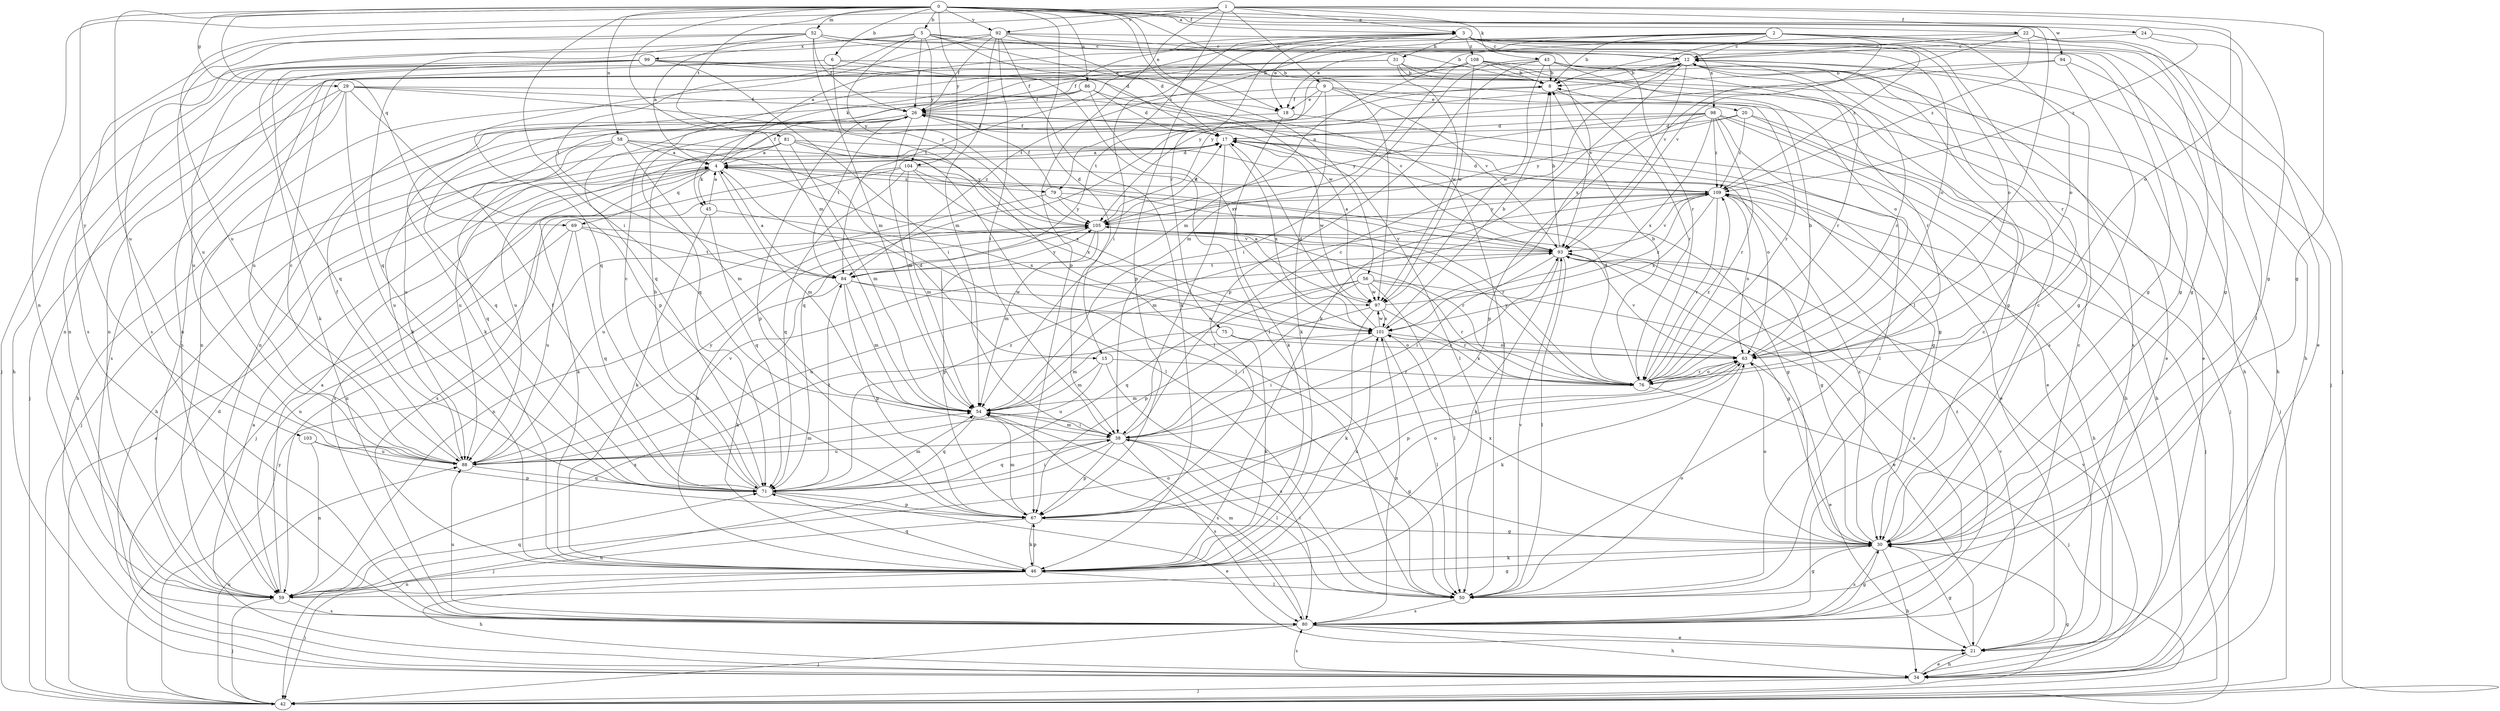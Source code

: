 strict digraph  {
0;
1;
2;
3;
4;
5;
6;
8;
9;
12;
15;
17;
18;
20;
21;
22;
24;
26;
29;
30;
31;
34;
38;
42;
43;
45;
46;
50;
52;
54;
56;
58;
59;
63;
67;
69;
71;
75;
76;
79;
80;
81;
84;
86;
88;
92;
93;
94;
97;
98;
99;
101;
103;
104;
105;
108;
109;
0 -> 3  [label=a];
0 -> 5  [label=b];
0 -> 6  [label=b];
0 -> 15  [label=d];
0 -> 18  [label=e];
0 -> 22  [label=f];
0 -> 29  [label=g];
0 -> 30  [label=g];
0 -> 38  [label=i];
0 -> 50  [label=l];
0 -> 52  [label=m];
0 -> 54  [label=m];
0 -> 56  [label=n];
0 -> 58  [label=n];
0 -> 69  [label=q];
0 -> 81  [label=t];
0 -> 86  [label=u];
0 -> 88  [label=u];
0 -> 92  [label=v];
0 -> 94  [label=w];
0 -> 97  [label=w];
0 -> 103  [label=y];
0 -> 104  [label=y];
1 -> 3  [label=a];
1 -> 9  [label=c];
1 -> 24  [label=f];
1 -> 30  [label=g];
1 -> 43  [label=k];
1 -> 59  [label=n];
1 -> 63  [label=o];
1 -> 67  [label=p];
1 -> 79  [label=s];
1 -> 88  [label=u];
1 -> 92  [label=v];
2 -> 8  [label=b];
2 -> 12  [label=c];
2 -> 18  [label=e];
2 -> 30  [label=g];
2 -> 42  [label=j];
2 -> 45  [label=k];
2 -> 54  [label=m];
2 -> 63  [label=o];
2 -> 84  [label=t];
2 -> 93  [label=v];
3 -> 12  [label=c];
3 -> 18  [label=e];
3 -> 31  [label=h];
3 -> 34  [label=h];
3 -> 38  [label=i];
3 -> 63  [label=o];
3 -> 67  [label=p];
3 -> 75  [label=r];
3 -> 76  [label=r];
3 -> 84  [label=t];
3 -> 98  [label=x];
3 -> 108  [label=z];
3 -> 109  [label=z];
4 -> 3  [label=a];
4 -> 15  [label=d];
4 -> 17  [label=d];
4 -> 26  [label=f];
4 -> 45  [label=k];
4 -> 46  [label=k];
4 -> 54  [label=m];
4 -> 69  [label=q];
4 -> 79  [label=s];
4 -> 80  [label=s];
4 -> 109  [label=z];
5 -> 8  [label=b];
5 -> 17  [label=d];
5 -> 18  [label=e];
5 -> 26  [label=f];
5 -> 76  [label=r];
5 -> 80  [label=s];
5 -> 84  [label=t];
5 -> 99  [label=x];
5 -> 104  [label=y];
5 -> 105  [label=y];
6 -> 8  [label=b];
6 -> 50  [label=l];
6 -> 59  [label=n];
6 -> 88  [label=u];
6 -> 105  [label=y];
8 -> 26  [label=f];
8 -> 76  [label=r];
9 -> 18  [label=e];
9 -> 20  [label=e];
9 -> 46  [label=k];
9 -> 59  [label=n];
9 -> 71  [label=q];
9 -> 76  [label=r];
9 -> 93  [label=v];
12 -> 8  [label=b];
12 -> 42  [label=j];
12 -> 46  [label=k];
12 -> 76  [label=r];
12 -> 101  [label=x];
12 -> 105  [label=y];
15 -> 54  [label=m];
15 -> 76  [label=r];
15 -> 80  [label=s];
15 -> 88  [label=u];
17 -> 4  [label=a];
17 -> 21  [label=e];
17 -> 26  [label=f];
17 -> 30  [label=g];
17 -> 38  [label=i];
17 -> 88  [label=u];
17 -> 97  [label=w];
17 -> 101  [label=x];
18 -> 21  [label=e];
18 -> 46  [label=k];
18 -> 88  [label=u];
20 -> 17  [label=d];
20 -> 34  [label=h];
20 -> 42  [label=j];
20 -> 105  [label=y];
20 -> 109  [label=z];
21 -> 30  [label=g];
21 -> 34  [label=h];
21 -> 93  [label=v];
22 -> 8  [label=b];
22 -> 12  [label=c];
22 -> 21  [label=e];
22 -> 30  [label=g];
22 -> 93  [label=v];
22 -> 109  [label=z];
24 -> 12  [label=c];
24 -> 50  [label=l];
24 -> 109  [label=z];
26 -> 17  [label=d];
26 -> 30  [label=g];
26 -> 34  [label=h];
26 -> 50  [label=l];
26 -> 54  [label=m];
26 -> 67  [label=p];
26 -> 71  [label=q];
26 -> 84  [label=t];
29 -> 26  [label=f];
29 -> 42  [label=j];
29 -> 46  [label=k];
29 -> 50  [label=l];
29 -> 59  [label=n];
29 -> 67  [label=p];
29 -> 80  [label=s];
29 -> 93  [label=v];
30 -> 12  [label=c];
30 -> 34  [label=h];
30 -> 46  [label=k];
30 -> 63  [label=o];
30 -> 80  [label=s];
30 -> 101  [label=x];
30 -> 109  [label=z];
31 -> 8  [label=b];
31 -> 26  [label=f];
31 -> 30  [label=g];
31 -> 34  [label=h];
31 -> 59  [label=n];
31 -> 71  [label=q];
31 -> 97  [label=w];
34 -> 4  [label=a];
34 -> 17  [label=d];
34 -> 21  [label=e];
34 -> 42  [label=j];
34 -> 80  [label=s];
34 -> 93  [label=v];
38 -> 12  [label=c];
38 -> 30  [label=g];
38 -> 42  [label=j];
38 -> 50  [label=l];
38 -> 54  [label=m];
38 -> 67  [label=p];
38 -> 71  [label=q];
38 -> 80  [label=s];
38 -> 88  [label=u];
38 -> 93  [label=v];
42 -> 4  [label=a];
42 -> 30  [label=g];
42 -> 88  [label=u];
42 -> 105  [label=y];
43 -> 8  [label=b];
43 -> 26  [label=f];
43 -> 38  [label=i];
43 -> 63  [label=o];
43 -> 67  [label=p];
43 -> 76  [label=r];
43 -> 80  [label=s];
43 -> 97  [label=w];
45 -> 4  [label=a];
45 -> 46  [label=k];
45 -> 71  [label=q];
45 -> 101  [label=x];
46 -> 34  [label=h];
46 -> 42  [label=j];
46 -> 50  [label=l];
46 -> 59  [label=n];
46 -> 67  [label=p];
46 -> 71  [label=q];
46 -> 101  [label=x];
50 -> 12  [label=c];
50 -> 30  [label=g];
50 -> 38  [label=i];
50 -> 63  [label=o];
50 -> 80  [label=s];
50 -> 93  [label=v];
52 -> 4  [label=a];
52 -> 12  [label=c];
52 -> 26  [label=f];
52 -> 30  [label=g];
52 -> 54  [label=m];
52 -> 63  [label=o];
52 -> 71  [label=q];
52 -> 80  [label=s];
52 -> 88  [label=u];
54 -> 38  [label=i];
54 -> 71  [label=q];
54 -> 80  [label=s];
56 -> 21  [label=e];
56 -> 50  [label=l];
56 -> 67  [label=p];
56 -> 71  [label=q];
56 -> 76  [label=r];
56 -> 88  [label=u];
56 -> 97  [label=w];
58 -> 4  [label=a];
58 -> 42  [label=j];
58 -> 50  [label=l];
58 -> 54  [label=m];
58 -> 71  [label=q];
58 -> 88  [label=u];
58 -> 101  [label=x];
59 -> 4  [label=a];
59 -> 30  [label=g];
59 -> 42  [label=j];
59 -> 63  [label=o];
59 -> 71  [label=q];
59 -> 80  [label=s];
59 -> 101  [label=x];
63 -> 8  [label=b];
63 -> 21  [label=e];
63 -> 46  [label=k];
63 -> 67  [label=p];
63 -> 76  [label=r];
63 -> 93  [label=v];
67 -> 30  [label=g];
67 -> 46  [label=k];
67 -> 54  [label=m];
67 -> 59  [label=n];
67 -> 63  [label=o];
69 -> 59  [label=n];
69 -> 71  [label=q];
69 -> 84  [label=t];
69 -> 88  [label=u];
69 -> 93  [label=v];
71 -> 8  [label=b];
71 -> 12  [label=c];
71 -> 21  [label=e];
71 -> 26  [label=f];
71 -> 38  [label=i];
71 -> 54  [label=m];
71 -> 67  [label=p];
71 -> 84  [label=t];
71 -> 109  [label=z];
75 -> 46  [label=k];
75 -> 54  [label=m];
75 -> 63  [label=o];
76 -> 8  [label=b];
76 -> 12  [label=c];
76 -> 17  [label=d];
76 -> 42  [label=j];
76 -> 54  [label=m];
76 -> 63  [label=o];
76 -> 101  [label=x];
76 -> 105  [label=y];
76 -> 109  [label=z];
79 -> 26  [label=f];
79 -> 30  [label=g];
79 -> 76  [label=r];
79 -> 88  [label=u];
79 -> 105  [label=y];
80 -> 12  [label=c];
80 -> 21  [label=e];
80 -> 30  [label=g];
80 -> 34  [label=h];
80 -> 42  [label=j];
80 -> 54  [label=m];
80 -> 88  [label=u];
80 -> 101  [label=x];
80 -> 109  [label=z];
81 -> 4  [label=a];
81 -> 34  [label=h];
81 -> 50  [label=l];
81 -> 54  [label=m];
81 -> 63  [label=o];
81 -> 88  [label=u];
81 -> 105  [label=y];
84 -> 4  [label=a];
84 -> 46  [label=k];
84 -> 54  [label=m];
84 -> 63  [label=o];
84 -> 67  [label=p];
84 -> 97  [label=w];
84 -> 105  [label=y];
86 -> 17  [label=d];
86 -> 26  [label=f];
86 -> 46  [label=k];
86 -> 50  [label=l];
86 -> 59  [label=n];
86 -> 101  [label=x];
88 -> 12  [label=c];
88 -> 26  [label=f];
88 -> 54  [label=m];
88 -> 71  [label=q];
88 -> 93  [label=v];
88 -> 105  [label=y];
92 -> 12  [label=c];
92 -> 17  [label=d];
92 -> 26  [label=f];
92 -> 30  [label=g];
92 -> 38  [label=i];
92 -> 42  [label=j];
92 -> 46  [label=k];
92 -> 54  [label=m];
92 -> 71  [label=q];
93 -> 4  [label=a];
93 -> 8  [label=b];
93 -> 30  [label=g];
93 -> 38  [label=i];
93 -> 46  [label=k];
93 -> 50  [label=l];
93 -> 80  [label=s];
93 -> 84  [label=t];
94 -> 8  [label=b];
94 -> 34  [label=h];
94 -> 80  [label=s];
94 -> 105  [label=y];
97 -> 4  [label=a];
97 -> 38  [label=i];
97 -> 46  [label=k];
97 -> 76  [label=r];
97 -> 101  [label=x];
97 -> 109  [label=z];
98 -> 17  [label=d];
98 -> 34  [label=h];
98 -> 42  [label=j];
98 -> 50  [label=l];
98 -> 67  [label=p];
98 -> 71  [label=q];
98 -> 76  [label=r];
98 -> 101  [label=x];
98 -> 105  [label=y];
98 -> 109  [label=z];
99 -> 8  [label=b];
99 -> 21  [label=e];
99 -> 34  [label=h];
99 -> 38  [label=i];
99 -> 46  [label=k];
99 -> 59  [label=n];
99 -> 71  [label=q];
99 -> 88  [label=u];
99 -> 97  [label=w];
101 -> 8  [label=b];
101 -> 17  [label=d];
101 -> 38  [label=i];
101 -> 50  [label=l];
101 -> 63  [label=o];
101 -> 97  [label=w];
103 -> 59  [label=n];
103 -> 67  [label=p];
103 -> 88  [label=u];
104 -> 42  [label=j];
104 -> 54  [label=m];
104 -> 71  [label=q];
104 -> 80  [label=s];
104 -> 93  [label=v];
104 -> 101  [label=x];
104 -> 109  [label=z];
105 -> 17  [label=d];
105 -> 30  [label=g];
105 -> 46  [label=k];
105 -> 54  [label=m];
105 -> 59  [label=n];
105 -> 67  [label=p];
105 -> 76  [label=r];
105 -> 93  [label=v];
108 -> 8  [label=b];
108 -> 21  [label=e];
108 -> 30  [label=g];
108 -> 54  [label=m];
108 -> 59  [label=n];
108 -> 84  [label=t];
108 -> 93  [label=v];
108 -> 97  [label=w];
109 -> 17  [label=d];
109 -> 34  [label=h];
109 -> 42  [label=j];
109 -> 54  [label=m];
109 -> 59  [label=n];
109 -> 63  [label=o];
109 -> 76  [label=r];
109 -> 93  [label=v];
109 -> 101  [label=x];
109 -> 105  [label=y];
}
